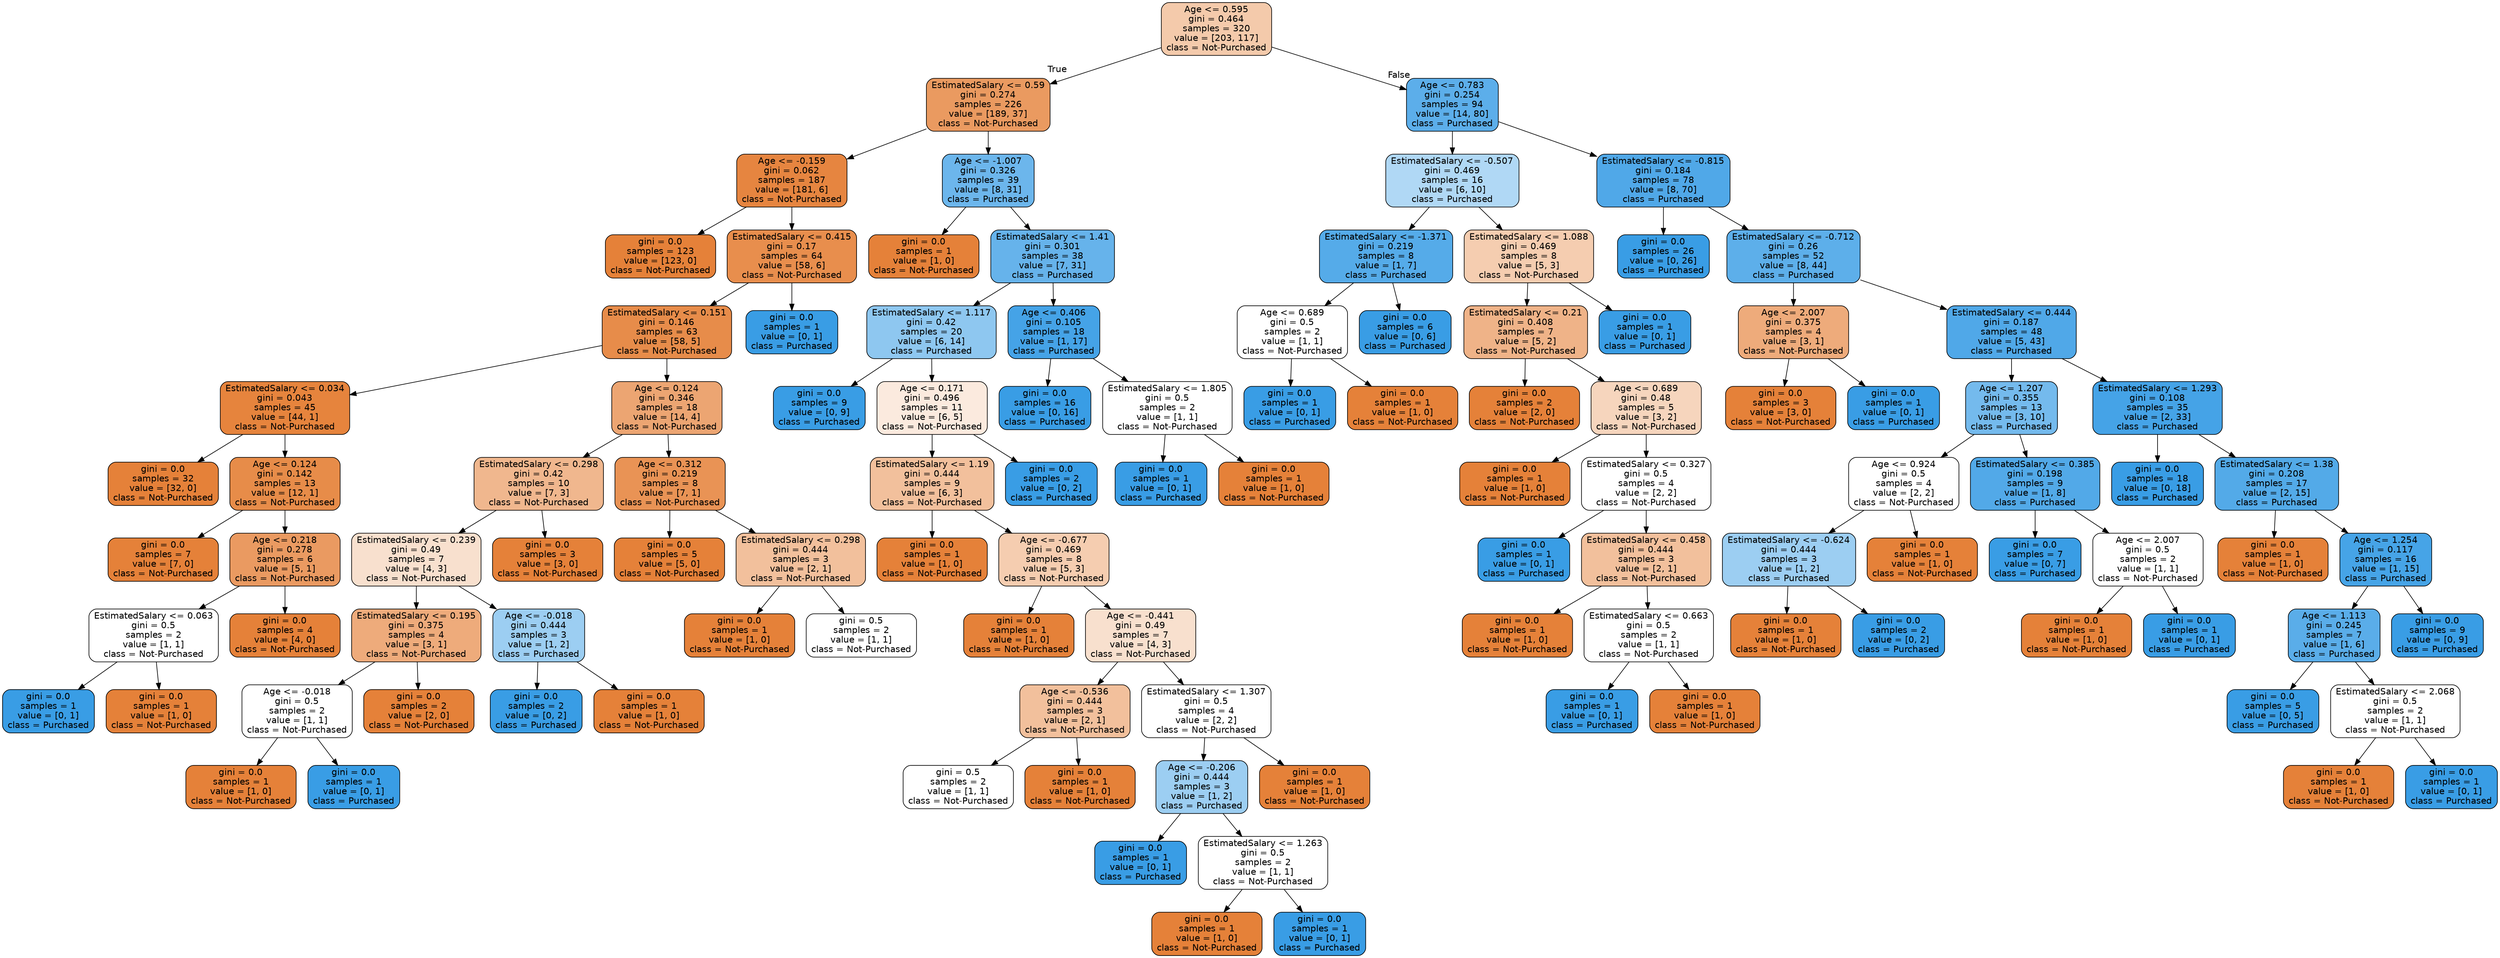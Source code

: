 digraph Tree {
node [shape=box, style="filled, rounded", color="black", fontname="helvetica"] ;
edge [fontname="helvetica"] ;
0 [label="Age <= 0.595\ngini = 0.464\nsamples = 320\nvalue = [203, 117]\nclass = Not-Purchased", fillcolor="#f4caab"] ;
1 [label="EstimatedSalary <= 0.59\ngini = 0.274\nsamples = 226\nvalue = [189, 37]\nclass = Not-Purchased", fillcolor="#ea9a60"] ;
0 -> 1 [labeldistance=2.5, labelangle=45, headlabel="True"] ;
2 [label="Age <= -0.159\ngini = 0.062\nsamples = 187\nvalue = [181, 6]\nclass = Not-Purchased", fillcolor="#e68540"] ;
1 -> 2 ;
3 [label="gini = 0.0\nsamples = 123\nvalue = [123, 0]\nclass = Not-Purchased", fillcolor="#e58139"] ;
2 -> 3 ;
4 [label="EstimatedSalary <= 0.415\ngini = 0.17\nsamples = 64\nvalue = [58, 6]\nclass = Not-Purchased", fillcolor="#e88e4d"] ;
2 -> 4 ;
5 [label="EstimatedSalary <= 0.151\ngini = 0.146\nsamples = 63\nvalue = [58, 5]\nclass = Not-Purchased", fillcolor="#e78c4a"] ;
4 -> 5 ;
6 [label="EstimatedSalary <= 0.034\ngini = 0.043\nsamples = 45\nvalue = [44, 1]\nclass = Not-Purchased", fillcolor="#e6843d"] ;
5 -> 6 ;
7 [label="gini = 0.0\nsamples = 32\nvalue = [32, 0]\nclass = Not-Purchased", fillcolor="#e58139"] ;
6 -> 7 ;
8 [label="Age <= 0.124\ngini = 0.142\nsamples = 13\nvalue = [12, 1]\nclass = Not-Purchased", fillcolor="#e78c49"] ;
6 -> 8 ;
9 [label="gini = 0.0\nsamples = 7\nvalue = [7, 0]\nclass = Not-Purchased", fillcolor="#e58139"] ;
8 -> 9 ;
10 [label="Age <= 0.218\ngini = 0.278\nsamples = 6\nvalue = [5, 1]\nclass = Not-Purchased", fillcolor="#ea9a61"] ;
8 -> 10 ;
11 [label="EstimatedSalary <= 0.063\ngini = 0.5\nsamples = 2\nvalue = [1, 1]\nclass = Not-Purchased", fillcolor="#ffffff"] ;
10 -> 11 ;
12 [label="gini = 0.0\nsamples = 1\nvalue = [0, 1]\nclass = Purchased", fillcolor="#399de5"] ;
11 -> 12 ;
13 [label="gini = 0.0\nsamples = 1\nvalue = [1, 0]\nclass = Not-Purchased", fillcolor="#e58139"] ;
11 -> 13 ;
14 [label="gini = 0.0\nsamples = 4\nvalue = [4, 0]\nclass = Not-Purchased", fillcolor="#e58139"] ;
10 -> 14 ;
15 [label="Age <= 0.124\ngini = 0.346\nsamples = 18\nvalue = [14, 4]\nclass = Not-Purchased", fillcolor="#eca572"] ;
5 -> 15 ;
16 [label="EstimatedSalary <= 0.298\ngini = 0.42\nsamples = 10\nvalue = [7, 3]\nclass = Not-Purchased", fillcolor="#f0b78e"] ;
15 -> 16 ;
17 [label="EstimatedSalary <= 0.239\ngini = 0.49\nsamples = 7\nvalue = [4, 3]\nclass = Not-Purchased", fillcolor="#f8e0ce"] ;
16 -> 17 ;
18 [label="EstimatedSalary <= 0.195\ngini = 0.375\nsamples = 4\nvalue = [3, 1]\nclass = Not-Purchased", fillcolor="#eeab7b"] ;
17 -> 18 ;
19 [label="Age <= -0.018\ngini = 0.5\nsamples = 2\nvalue = [1, 1]\nclass = Not-Purchased", fillcolor="#ffffff"] ;
18 -> 19 ;
20 [label="gini = 0.0\nsamples = 1\nvalue = [1, 0]\nclass = Not-Purchased", fillcolor="#e58139"] ;
19 -> 20 ;
21 [label="gini = 0.0\nsamples = 1\nvalue = [0, 1]\nclass = Purchased", fillcolor="#399de5"] ;
19 -> 21 ;
22 [label="gini = 0.0\nsamples = 2\nvalue = [2, 0]\nclass = Not-Purchased", fillcolor="#e58139"] ;
18 -> 22 ;
23 [label="Age <= -0.018\ngini = 0.444\nsamples = 3\nvalue = [1, 2]\nclass = Purchased", fillcolor="#9ccef2"] ;
17 -> 23 ;
24 [label="gini = 0.0\nsamples = 2\nvalue = [0, 2]\nclass = Purchased", fillcolor="#399de5"] ;
23 -> 24 ;
25 [label="gini = 0.0\nsamples = 1\nvalue = [1, 0]\nclass = Not-Purchased", fillcolor="#e58139"] ;
23 -> 25 ;
26 [label="gini = 0.0\nsamples = 3\nvalue = [3, 0]\nclass = Not-Purchased", fillcolor="#e58139"] ;
16 -> 26 ;
27 [label="Age <= 0.312\ngini = 0.219\nsamples = 8\nvalue = [7, 1]\nclass = Not-Purchased", fillcolor="#e99355"] ;
15 -> 27 ;
28 [label="gini = 0.0\nsamples = 5\nvalue = [5, 0]\nclass = Not-Purchased", fillcolor="#e58139"] ;
27 -> 28 ;
29 [label="EstimatedSalary <= 0.298\ngini = 0.444\nsamples = 3\nvalue = [2, 1]\nclass = Not-Purchased", fillcolor="#f2c09c"] ;
27 -> 29 ;
30 [label="gini = 0.0\nsamples = 1\nvalue = [1, 0]\nclass = Not-Purchased", fillcolor="#e58139"] ;
29 -> 30 ;
31 [label="gini = 0.5\nsamples = 2\nvalue = [1, 1]\nclass = Not-Purchased", fillcolor="#ffffff"] ;
29 -> 31 ;
32 [label="gini = 0.0\nsamples = 1\nvalue = [0, 1]\nclass = Purchased", fillcolor="#399de5"] ;
4 -> 32 ;
33 [label="Age <= -1.007\ngini = 0.326\nsamples = 39\nvalue = [8, 31]\nclass = Purchased", fillcolor="#6cb6ec"] ;
1 -> 33 ;
34 [label="gini = 0.0\nsamples = 1\nvalue = [1, 0]\nclass = Not-Purchased", fillcolor="#e58139"] ;
33 -> 34 ;
35 [label="EstimatedSalary <= 1.41\ngini = 0.301\nsamples = 38\nvalue = [7, 31]\nclass = Purchased", fillcolor="#66b3eb"] ;
33 -> 35 ;
36 [label="EstimatedSalary <= 1.117\ngini = 0.42\nsamples = 20\nvalue = [6, 14]\nclass = Purchased", fillcolor="#8ec7f0"] ;
35 -> 36 ;
37 [label="gini = 0.0\nsamples = 9\nvalue = [0, 9]\nclass = Purchased", fillcolor="#399de5"] ;
36 -> 37 ;
38 [label="Age <= 0.171\ngini = 0.496\nsamples = 11\nvalue = [6, 5]\nclass = Not-Purchased", fillcolor="#fbeade"] ;
36 -> 38 ;
39 [label="EstimatedSalary <= 1.19\ngini = 0.444\nsamples = 9\nvalue = [6, 3]\nclass = Not-Purchased", fillcolor="#f2c09c"] ;
38 -> 39 ;
40 [label="gini = 0.0\nsamples = 1\nvalue = [1, 0]\nclass = Not-Purchased", fillcolor="#e58139"] ;
39 -> 40 ;
41 [label="Age <= -0.677\ngini = 0.469\nsamples = 8\nvalue = [5, 3]\nclass = Not-Purchased", fillcolor="#f5cdb0"] ;
39 -> 41 ;
42 [label="gini = 0.0\nsamples = 1\nvalue = [1, 0]\nclass = Not-Purchased", fillcolor="#e58139"] ;
41 -> 42 ;
43 [label="Age <= -0.441\ngini = 0.49\nsamples = 7\nvalue = [4, 3]\nclass = Not-Purchased", fillcolor="#f8e0ce"] ;
41 -> 43 ;
44 [label="Age <= -0.536\ngini = 0.444\nsamples = 3\nvalue = [2, 1]\nclass = Not-Purchased", fillcolor="#f2c09c"] ;
43 -> 44 ;
45 [label="gini = 0.5\nsamples = 2\nvalue = [1, 1]\nclass = Not-Purchased", fillcolor="#ffffff"] ;
44 -> 45 ;
46 [label="gini = 0.0\nsamples = 1\nvalue = [1, 0]\nclass = Not-Purchased", fillcolor="#e58139"] ;
44 -> 46 ;
47 [label="EstimatedSalary <= 1.307\ngini = 0.5\nsamples = 4\nvalue = [2, 2]\nclass = Not-Purchased", fillcolor="#ffffff"] ;
43 -> 47 ;
48 [label="Age <= -0.206\ngini = 0.444\nsamples = 3\nvalue = [1, 2]\nclass = Purchased", fillcolor="#9ccef2"] ;
47 -> 48 ;
49 [label="gini = 0.0\nsamples = 1\nvalue = [0, 1]\nclass = Purchased", fillcolor="#399de5"] ;
48 -> 49 ;
50 [label="EstimatedSalary <= 1.263\ngini = 0.5\nsamples = 2\nvalue = [1, 1]\nclass = Not-Purchased", fillcolor="#ffffff"] ;
48 -> 50 ;
51 [label="gini = 0.0\nsamples = 1\nvalue = [1, 0]\nclass = Not-Purchased", fillcolor="#e58139"] ;
50 -> 51 ;
52 [label="gini = 0.0\nsamples = 1\nvalue = [0, 1]\nclass = Purchased", fillcolor="#399de5"] ;
50 -> 52 ;
53 [label="gini = 0.0\nsamples = 1\nvalue = [1, 0]\nclass = Not-Purchased", fillcolor="#e58139"] ;
47 -> 53 ;
54 [label="gini = 0.0\nsamples = 2\nvalue = [0, 2]\nclass = Purchased", fillcolor="#399de5"] ;
38 -> 54 ;
55 [label="Age <= 0.406\ngini = 0.105\nsamples = 18\nvalue = [1, 17]\nclass = Purchased", fillcolor="#45a3e7"] ;
35 -> 55 ;
56 [label="gini = 0.0\nsamples = 16\nvalue = [0, 16]\nclass = Purchased", fillcolor="#399de5"] ;
55 -> 56 ;
57 [label="EstimatedSalary <= 1.805\ngini = 0.5\nsamples = 2\nvalue = [1, 1]\nclass = Not-Purchased", fillcolor="#ffffff"] ;
55 -> 57 ;
58 [label="gini = 0.0\nsamples = 1\nvalue = [0, 1]\nclass = Purchased", fillcolor="#399de5"] ;
57 -> 58 ;
59 [label="gini = 0.0\nsamples = 1\nvalue = [1, 0]\nclass = Not-Purchased", fillcolor="#e58139"] ;
57 -> 59 ;
60 [label="Age <= 0.783\ngini = 0.254\nsamples = 94\nvalue = [14, 80]\nclass = Purchased", fillcolor="#5caeea"] ;
0 -> 60 [labeldistance=2.5, labelangle=-45, headlabel="False"] ;
61 [label="EstimatedSalary <= -0.507\ngini = 0.469\nsamples = 16\nvalue = [6, 10]\nclass = Purchased", fillcolor="#b0d8f5"] ;
60 -> 61 ;
62 [label="EstimatedSalary <= -1.371\ngini = 0.219\nsamples = 8\nvalue = [1, 7]\nclass = Purchased", fillcolor="#55abe9"] ;
61 -> 62 ;
63 [label="Age <= 0.689\ngini = 0.5\nsamples = 2\nvalue = [1, 1]\nclass = Not-Purchased", fillcolor="#ffffff"] ;
62 -> 63 ;
64 [label="gini = 0.0\nsamples = 1\nvalue = [0, 1]\nclass = Purchased", fillcolor="#399de5"] ;
63 -> 64 ;
65 [label="gini = 0.0\nsamples = 1\nvalue = [1, 0]\nclass = Not-Purchased", fillcolor="#e58139"] ;
63 -> 65 ;
66 [label="gini = 0.0\nsamples = 6\nvalue = [0, 6]\nclass = Purchased", fillcolor="#399de5"] ;
62 -> 66 ;
67 [label="EstimatedSalary <= 1.088\ngini = 0.469\nsamples = 8\nvalue = [5, 3]\nclass = Not-Purchased", fillcolor="#f5cdb0"] ;
61 -> 67 ;
68 [label="EstimatedSalary <= 0.21\ngini = 0.408\nsamples = 7\nvalue = [5, 2]\nclass = Not-Purchased", fillcolor="#efb388"] ;
67 -> 68 ;
69 [label="gini = 0.0\nsamples = 2\nvalue = [2, 0]\nclass = Not-Purchased", fillcolor="#e58139"] ;
68 -> 69 ;
70 [label="Age <= 0.689\ngini = 0.48\nsamples = 5\nvalue = [3, 2]\nclass = Not-Purchased", fillcolor="#f6d5bd"] ;
68 -> 70 ;
71 [label="gini = 0.0\nsamples = 1\nvalue = [1, 0]\nclass = Not-Purchased", fillcolor="#e58139"] ;
70 -> 71 ;
72 [label="EstimatedSalary <= 0.327\ngini = 0.5\nsamples = 4\nvalue = [2, 2]\nclass = Not-Purchased", fillcolor="#ffffff"] ;
70 -> 72 ;
73 [label="gini = 0.0\nsamples = 1\nvalue = [0, 1]\nclass = Purchased", fillcolor="#399de5"] ;
72 -> 73 ;
74 [label="EstimatedSalary <= 0.458\ngini = 0.444\nsamples = 3\nvalue = [2, 1]\nclass = Not-Purchased", fillcolor="#f2c09c"] ;
72 -> 74 ;
75 [label="gini = 0.0\nsamples = 1\nvalue = [1, 0]\nclass = Not-Purchased", fillcolor="#e58139"] ;
74 -> 75 ;
76 [label="EstimatedSalary <= 0.663\ngini = 0.5\nsamples = 2\nvalue = [1, 1]\nclass = Not-Purchased", fillcolor="#ffffff"] ;
74 -> 76 ;
77 [label="gini = 0.0\nsamples = 1\nvalue = [0, 1]\nclass = Purchased", fillcolor="#399de5"] ;
76 -> 77 ;
78 [label="gini = 0.0\nsamples = 1\nvalue = [1, 0]\nclass = Not-Purchased", fillcolor="#e58139"] ;
76 -> 78 ;
79 [label="gini = 0.0\nsamples = 1\nvalue = [0, 1]\nclass = Purchased", fillcolor="#399de5"] ;
67 -> 79 ;
80 [label="EstimatedSalary <= -0.815\ngini = 0.184\nsamples = 78\nvalue = [8, 70]\nclass = Purchased", fillcolor="#50a8e8"] ;
60 -> 80 ;
81 [label="gini = 0.0\nsamples = 26\nvalue = [0, 26]\nclass = Purchased", fillcolor="#399de5"] ;
80 -> 81 ;
82 [label="EstimatedSalary <= -0.712\ngini = 0.26\nsamples = 52\nvalue = [8, 44]\nclass = Purchased", fillcolor="#5dafea"] ;
80 -> 82 ;
83 [label="Age <= 2.007\ngini = 0.375\nsamples = 4\nvalue = [3, 1]\nclass = Not-Purchased", fillcolor="#eeab7b"] ;
82 -> 83 ;
84 [label="gini = 0.0\nsamples = 3\nvalue = [3, 0]\nclass = Not-Purchased", fillcolor="#e58139"] ;
83 -> 84 ;
85 [label="gini = 0.0\nsamples = 1\nvalue = [0, 1]\nclass = Purchased", fillcolor="#399de5"] ;
83 -> 85 ;
86 [label="EstimatedSalary <= 0.444\ngini = 0.187\nsamples = 48\nvalue = [5, 43]\nclass = Purchased", fillcolor="#50a8e8"] ;
82 -> 86 ;
87 [label="Age <= 1.207\ngini = 0.355\nsamples = 13\nvalue = [3, 10]\nclass = Purchased", fillcolor="#74baed"] ;
86 -> 87 ;
88 [label="Age <= 0.924\ngini = 0.5\nsamples = 4\nvalue = [2, 2]\nclass = Not-Purchased", fillcolor="#ffffff"] ;
87 -> 88 ;
89 [label="EstimatedSalary <= -0.624\ngini = 0.444\nsamples = 3\nvalue = [1, 2]\nclass = Purchased", fillcolor="#9ccef2"] ;
88 -> 89 ;
90 [label="gini = 0.0\nsamples = 1\nvalue = [1, 0]\nclass = Not-Purchased", fillcolor="#e58139"] ;
89 -> 90 ;
91 [label="gini = 0.0\nsamples = 2\nvalue = [0, 2]\nclass = Purchased", fillcolor="#399de5"] ;
89 -> 91 ;
92 [label="gini = 0.0\nsamples = 1\nvalue = [1, 0]\nclass = Not-Purchased", fillcolor="#e58139"] ;
88 -> 92 ;
93 [label="EstimatedSalary <= 0.385\ngini = 0.198\nsamples = 9\nvalue = [1, 8]\nclass = Purchased", fillcolor="#52a9e8"] ;
87 -> 93 ;
94 [label="gini = 0.0\nsamples = 7\nvalue = [0, 7]\nclass = Purchased", fillcolor="#399de5"] ;
93 -> 94 ;
95 [label="Age <= 2.007\ngini = 0.5\nsamples = 2\nvalue = [1, 1]\nclass = Not-Purchased", fillcolor="#ffffff"] ;
93 -> 95 ;
96 [label="gini = 0.0\nsamples = 1\nvalue = [1, 0]\nclass = Not-Purchased", fillcolor="#e58139"] ;
95 -> 96 ;
97 [label="gini = 0.0\nsamples = 1\nvalue = [0, 1]\nclass = Purchased", fillcolor="#399de5"] ;
95 -> 97 ;
98 [label="EstimatedSalary <= 1.293\ngini = 0.108\nsamples = 35\nvalue = [2, 33]\nclass = Purchased", fillcolor="#45a3e7"] ;
86 -> 98 ;
99 [label="gini = 0.0\nsamples = 18\nvalue = [0, 18]\nclass = Purchased", fillcolor="#399de5"] ;
98 -> 99 ;
100 [label="EstimatedSalary <= 1.38\ngini = 0.208\nsamples = 17\nvalue = [2, 15]\nclass = Purchased", fillcolor="#53aae8"] ;
98 -> 100 ;
101 [label="gini = 0.0\nsamples = 1\nvalue = [1, 0]\nclass = Not-Purchased", fillcolor="#e58139"] ;
100 -> 101 ;
102 [label="Age <= 1.254\ngini = 0.117\nsamples = 16\nvalue = [1, 15]\nclass = Purchased", fillcolor="#46a4e7"] ;
100 -> 102 ;
103 [label="Age <= 1.113\ngini = 0.245\nsamples = 7\nvalue = [1, 6]\nclass = Purchased", fillcolor="#5aade9"] ;
102 -> 103 ;
104 [label="gini = 0.0\nsamples = 5\nvalue = [0, 5]\nclass = Purchased", fillcolor="#399de5"] ;
103 -> 104 ;
105 [label="EstimatedSalary <= 2.068\ngini = 0.5\nsamples = 2\nvalue = [1, 1]\nclass = Not-Purchased", fillcolor="#ffffff"] ;
103 -> 105 ;
106 [label="gini = 0.0\nsamples = 1\nvalue = [1, 0]\nclass = Not-Purchased", fillcolor="#e58139"] ;
105 -> 106 ;
107 [label="gini = 0.0\nsamples = 1\nvalue = [0, 1]\nclass = Purchased", fillcolor="#399de5"] ;
105 -> 107 ;
108 [label="gini = 0.0\nsamples = 9\nvalue = [0, 9]\nclass = Purchased", fillcolor="#399de5"] ;
102 -> 108 ;
}